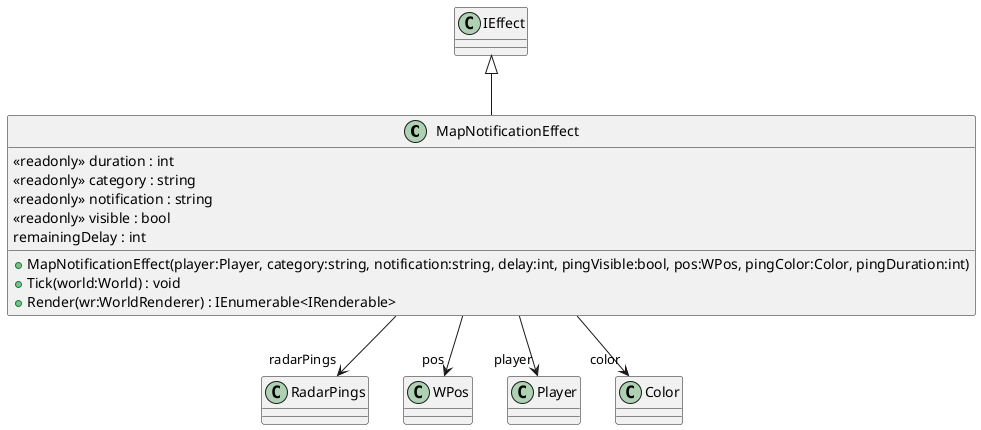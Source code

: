 @startuml
class MapNotificationEffect {
    <<readonly>> duration : int
    <<readonly>> category : string
    <<readonly>> notification : string
    <<readonly>> visible : bool
    remainingDelay : int
    + MapNotificationEffect(player:Player, category:string, notification:string, delay:int, pingVisible:bool, pos:WPos, pingColor:Color, pingDuration:int)
    + Tick(world:World) : void
    + Render(wr:WorldRenderer) : IEnumerable<IRenderable>
}
IEffect <|-- MapNotificationEffect
MapNotificationEffect --> "radarPings" RadarPings
MapNotificationEffect --> "pos" WPos
MapNotificationEffect --> "player" Player
MapNotificationEffect --> "color" Color
@enduml
